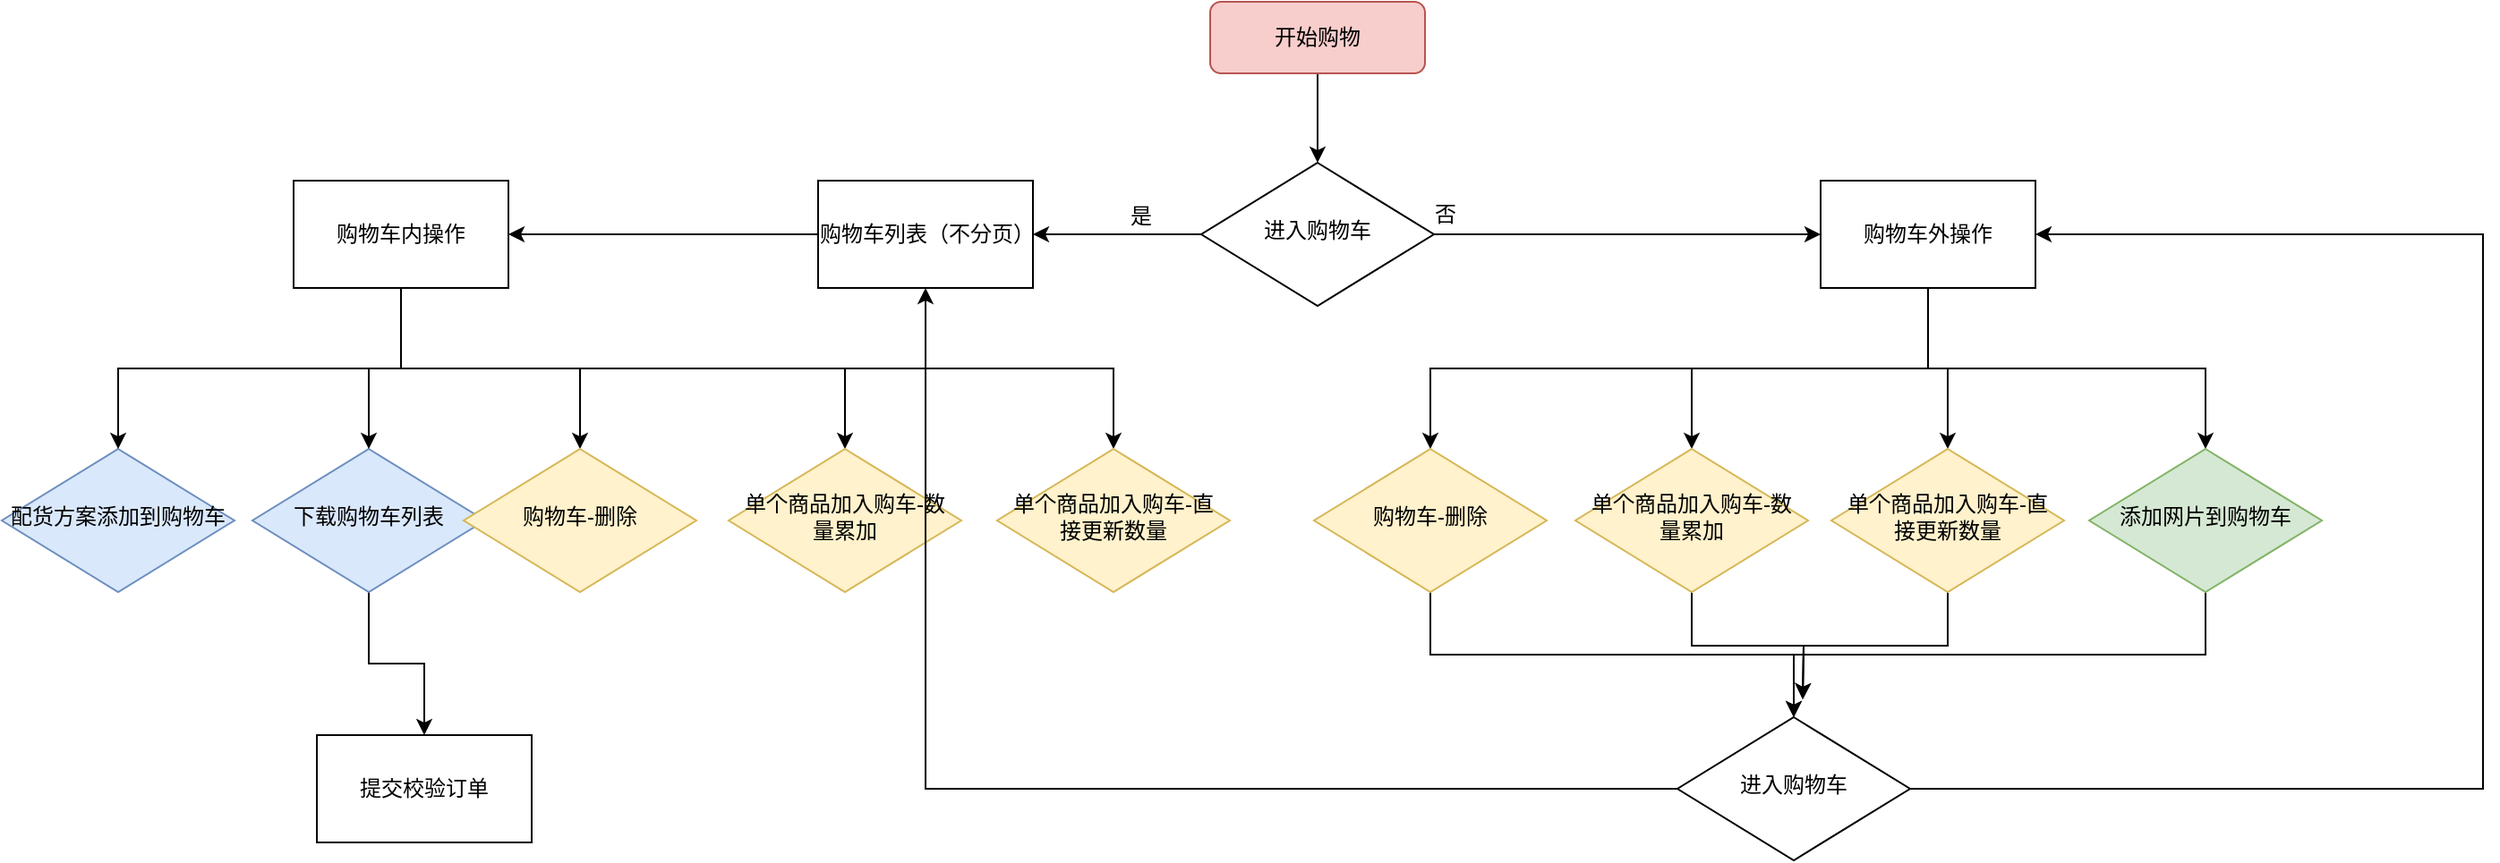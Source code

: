 <mxfile version="20.2.2" type="github">
  <diagram id="C5RBs43oDa-KdzZeNtuy" name="Page-1">
    <mxGraphModel dx="1237" dy="663" grid="1" gridSize="10" guides="1" tooltips="1" connect="1" arrows="1" fold="1" page="1" pageScale="1" pageWidth="1654" pageHeight="2336" math="0" shadow="0">
      <root>
        <mxCell id="WIyWlLk6GJQsqaUBKTNV-0" />
        <mxCell id="WIyWlLk6GJQsqaUBKTNV-1" parent="WIyWlLk6GJQsqaUBKTNV-0" />
        <mxCell id="IypeiPEMP3SEPU5gkSMs-21" style="edgeStyle=orthogonalEdgeStyle;rounded=0;orthogonalLoop=1;jettySize=auto;html=1;exitX=0.5;exitY=1;exitDx=0;exitDy=0;entryX=0.5;entryY=0;entryDx=0;entryDy=0;" edge="1" parent="WIyWlLk6GJQsqaUBKTNV-1" source="WIyWlLk6GJQsqaUBKTNV-3" target="WIyWlLk6GJQsqaUBKTNV-6">
          <mxGeometry relative="1" as="geometry" />
        </mxCell>
        <mxCell id="WIyWlLk6GJQsqaUBKTNV-3" value="开始购物" style="rounded=1;whiteSpace=wrap;html=1;fontSize=12;glass=0;strokeWidth=1;shadow=0;fillColor=#f8cecc;strokeColor=#b85450;" parent="WIyWlLk6GJQsqaUBKTNV-1" vertex="1">
          <mxGeometry x="875" y="140" width="120" height="40" as="geometry" />
        </mxCell>
        <mxCell id="IypeiPEMP3SEPU5gkSMs-22" style="edgeStyle=orthogonalEdgeStyle;rounded=0;orthogonalLoop=1;jettySize=auto;html=1;exitX=0;exitY=0.5;exitDx=0;exitDy=0;entryX=1;entryY=0.5;entryDx=0;entryDy=0;" edge="1" parent="WIyWlLk6GJQsqaUBKTNV-1" source="WIyWlLk6GJQsqaUBKTNV-6" target="IypeiPEMP3SEPU5gkSMs-19">
          <mxGeometry relative="1" as="geometry" />
        </mxCell>
        <mxCell id="IypeiPEMP3SEPU5gkSMs-23" style="edgeStyle=orthogonalEdgeStyle;rounded=0;orthogonalLoop=1;jettySize=auto;html=1;exitX=1;exitY=0.5;exitDx=0;exitDy=0;entryX=0;entryY=0.5;entryDx=0;entryDy=0;" edge="1" parent="WIyWlLk6GJQsqaUBKTNV-1" source="WIyWlLk6GJQsqaUBKTNV-6" target="IypeiPEMP3SEPU5gkSMs-20">
          <mxGeometry relative="1" as="geometry" />
        </mxCell>
        <mxCell id="WIyWlLk6GJQsqaUBKTNV-6" value="进入购物车" style="rhombus;whiteSpace=wrap;html=1;shadow=0;fontFamily=Helvetica;fontSize=12;align=center;strokeWidth=1;spacing=6;spacingTop=-4;" parent="WIyWlLk6GJQsqaUBKTNV-1" vertex="1">
          <mxGeometry x="870" y="230" width="130" height="80" as="geometry" />
        </mxCell>
        <mxCell id="IypeiPEMP3SEPU5gkSMs-11" value="配货方案添加到购物车" style="rhombus;whiteSpace=wrap;html=1;shadow=0;fontFamily=Helvetica;fontSize=12;align=center;strokeWidth=1;spacing=6;spacingTop=-4;fillColor=#dae8fc;strokeColor=#6c8ebf;" vertex="1" parent="WIyWlLk6GJQsqaUBKTNV-1">
          <mxGeometry x="200" y="390" width="130" height="80" as="geometry" />
        </mxCell>
        <mxCell id="IypeiPEMP3SEPU5gkSMs-70" style="edgeStyle=orthogonalEdgeStyle;rounded=0;orthogonalLoop=1;jettySize=auto;html=1;exitX=0.5;exitY=1;exitDx=0;exitDy=0;entryX=0.5;entryY=0;entryDx=0;entryDy=0;" edge="1" parent="WIyWlLk6GJQsqaUBKTNV-1" source="IypeiPEMP3SEPU5gkSMs-12" target="IypeiPEMP3SEPU5gkSMs-69">
          <mxGeometry relative="1" as="geometry" />
        </mxCell>
        <mxCell id="IypeiPEMP3SEPU5gkSMs-12" value="下载购物车列表" style="rhombus;whiteSpace=wrap;html=1;shadow=0;fontFamily=Helvetica;fontSize=12;align=center;strokeWidth=1;spacing=6;spacingTop=-4;fillColor=#dae8fc;strokeColor=#6c8ebf;" vertex="1" parent="WIyWlLk6GJQsqaUBKTNV-1">
          <mxGeometry x="340" y="390" width="130" height="80" as="geometry" />
        </mxCell>
        <mxCell id="IypeiPEMP3SEPU5gkSMs-28" style="edgeStyle=orthogonalEdgeStyle;rounded=0;orthogonalLoop=1;jettySize=auto;html=1;exitX=0;exitY=0.5;exitDx=0;exitDy=0;entryX=1;entryY=0.5;entryDx=0;entryDy=0;" edge="1" parent="WIyWlLk6GJQsqaUBKTNV-1" source="IypeiPEMP3SEPU5gkSMs-19" target="IypeiPEMP3SEPU5gkSMs-27">
          <mxGeometry relative="1" as="geometry" />
        </mxCell>
        <mxCell id="IypeiPEMP3SEPU5gkSMs-19" value="购物车列表（不分页）" style="rounded=0;whiteSpace=wrap;html=1;" vertex="1" parent="WIyWlLk6GJQsqaUBKTNV-1">
          <mxGeometry x="656" y="240" width="120" height="60" as="geometry" />
        </mxCell>
        <mxCell id="IypeiPEMP3SEPU5gkSMs-55" style="edgeStyle=orthogonalEdgeStyle;rounded=0;orthogonalLoop=1;jettySize=auto;html=1;exitX=0.5;exitY=1;exitDx=0;exitDy=0;entryX=0.5;entryY=0;entryDx=0;entryDy=0;" edge="1" parent="WIyWlLk6GJQsqaUBKTNV-1" source="IypeiPEMP3SEPU5gkSMs-20" target="IypeiPEMP3SEPU5gkSMs-26">
          <mxGeometry relative="1" as="geometry" />
        </mxCell>
        <mxCell id="IypeiPEMP3SEPU5gkSMs-56" style="edgeStyle=orthogonalEdgeStyle;rounded=0;orthogonalLoop=1;jettySize=auto;html=1;exitX=0.5;exitY=1;exitDx=0;exitDy=0;entryX=0.5;entryY=0;entryDx=0;entryDy=0;" edge="1" parent="WIyWlLk6GJQsqaUBKTNV-1" source="IypeiPEMP3SEPU5gkSMs-20" target="IypeiPEMP3SEPU5gkSMs-48">
          <mxGeometry relative="1" as="geometry" />
        </mxCell>
        <mxCell id="IypeiPEMP3SEPU5gkSMs-57" style="edgeStyle=orthogonalEdgeStyle;rounded=0;orthogonalLoop=1;jettySize=auto;html=1;exitX=0.5;exitY=1;exitDx=0;exitDy=0;entryX=0.5;entryY=0;entryDx=0;entryDy=0;" edge="1" parent="WIyWlLk6GJQsqaUBKTNV-1" source="IypeiPEMP3SEPU5gkSMs-20" target="IypeiPEMP3SEPU5gkSMs-47">
          <mxGeometry relative="1" as="geometry" />
        </mxCell>
        <mxCell id="IypeiPEMP3SEPU5gkSMs-58" style="edgeStyle=orthogonalEdgeStyle;rounded=0;orthogonalLoop=1;jettySize=auto;html=1;exitX=0.5;exitY=1;exitDx=0;exitDy=0;entryX=0.5;entryY=0;entryDx=0;entryDy=0;" edge="1" parent="WIyWlLk6GJQsqaUBKTNV-1" source="IypeiPEMP3SEPU5gkSMs-20" target="IypeiPEMP3SEPU5gkSMs-46">
          <mxGeometry relative="1" as="geometry" />
        </mxCell>
        <mxCell id="IypeiPEMP3SEPU5gkSMs-20" value="购物车外操作" style="rounded=0;whiteSpace=wrap;html=1;" vertex="1" parent="WIyWlLk6GJQsqaUBKTNV-1">
          <mxGeometry x="1216" y="240" width="120" height="60" as="geometry" />
        </mxCell>
        <mxCell id="IypeiPEMP3SEPU5gkSMs-24" value="是" style="text;html=1;align=center;verticalAlign=middle;resizable=0;points=[];autosize=1;strokeColor=none;fillColor=none;" vertex="1" parent="WIyWlLk6GJQsqaUBKTNV-1">
          <mxGeometry x="816" y="245" width="40" height="30" as="geometry" />
        </mxCell>
        <mxCell id="IypeiPEMP3SEPU5gkSMs-25" value="否" style="text;html=1;align=center;verticalAlign=middle;resizable=0;points=[];autosize=1;strokeColor=none;fillColor=none;" vertex="1" parent="WIyWlLk6GJQsqaUBKTNV-1">
          <mxGeometry x="986" y="244" width="40" height="30" as="geometry" />
        </mxCell>
        <mxCell id="IypeiPEMP3SEPU5gkSMs-63" style="edgeStyle=orthogonalEdgeStyle;rounded=0;orthogonalLoop=1;jettySize=auto;html=1;exitX=0.5;exitY=1;exitDx=0;exitDy=0;entryX=0.5;entryY=0;entryDx=0;entryDy=0;" edge="1" parent="WIyWlLk6GJQsqaUBKTNV-1" source="IypeiPEMP3SEPU5gkSMs-26" target="IypeiPEMP3SEPU5gkSMs-59">
          <mxGeometry relative="1" as="geometry" />
        </mxCell>
        <mxCell id="IypeiPEMP3SEPU5gkSMs-26" value="添加网片到购物车" style="rhombus;whiteSpace=wrap;html=1;shadow=0;fontFamily=Helvetica;fontSize=12;align=center;strokeWidth=1;spacing=6;spacingTop=-4;fillColor=#d5e8d4;strokeColor=#82b366;" vertex="1" parent="WIyWlLk6GJQsqaUBKTNV-1">
          <mxGeometry x="1366" y="390" width="130" height="80" as="geometry" />
        </mxCell>
        <mxCell id="IypeiPEMP3SEPU5gkSMs-49" style="edgeStyle=orthogonalEdgeStyle;rounded=0;orthogonalLoop=1;jettySize=auto;html=1;exitX=0.5;exitY=1;exitDx=0;exitDy=0;entryX=0.5;entryY=0;entryDx=0;entryDy=0;" edge="1" parent="WIyWlLk6GJQsqaUBKTNV-1" source="IypeiPEMP3SEPU5gkSMs-27" target="IypeiPEMP3SEPU5gkSMs-12">
          <mxGeometry relative="1" as="geometry" />
        </mxCell>
        <mxCell id="IypeiPEMP3SEPU5gkSMs-51" style="edgeStyle=orthogonalEdgeStyle;rounded=0;orthogonalLoop=1;jettySize=auto;html=1;exitX=0.5;exitY=1;exitDx=0;exitDy=0;entryX=0.5;entryY=0;entryDx=0;entryDy=0;" edge="1" parent="WIyWlLk6GJQsqaUBKTNV-1" source="IypeiPEMP3SEPU5gkSMs-27" target="IypeiPEMP3SEPU5gkSMs-37">
          <mxGeometry relative="1" as="geometry" />
        </mxCell>
        <mxCell id="IypeiPEMP3SEPU5gkSMs-52" style="edgeStyle=orthogonalEdgeStyle;rounded=0;orthogonalLoop=1;jettySize=auto;html=1;exitX=0.5;exitY=1;exitDx=0;exitDy=0;entryX=0.5;entryY=0;entryDx=0;entryDy=0;" edge="1" parent="WIyWlLk6GJQsqaUBKTNV-1" source="IypeiPEMP3SEPU5gkSMs-27" target="IypeiPEMP3SEPU5gkSMs-38">
          <mxGeometry relative="1" as="geometry" />
        </mxCell>
        <mxCell id="IypeiPEMP3SEPU5gkSMs-53" style="edgeStyle=orthogonalEdgeStyle;rounded=0;orthogonalLoop=1;jettySize=auto;html=1;exitX=0.5;exitY=1;exitDx=0;exitDy=0;entryX=0.5;entryY=0;entryDx=0;entryDy=0;" edge="1" parent="WIyWlLk6GJQsqaUBKTNV-1" source="IypeiPEMP3SEPU5gkSMs-27" target="IypeiPEMP3SEPU5gkSMs-39">
          <mxGeometry relative="1" as="geometry" />
        </mxCell>
        <mxCell id="IypeiPEMP3SEPU5gkSMs-54" style="edgeStyle=orthogonalEdgeStyle;rounded=0;orthogonalLoop=1;jettySize=auto;html=1;exitX=0.5;exitY=1;exitDx=0;exitDy=0;entryX=0.5;entryY=0;entryDx=0;entryDy=0;" edge="1" parent="WIyWlLk6GJQsqaUBKTNV-1" source="IypeiPEMP3SEPU5gkSMs-27" target="IypeiPEMP3SEPU5gkSMs-11">
          <mxGeometry relative="1" as="geometry" />
        </mxCell>
        <mxCell id="IypeiPEMP3SEPU5gkSMs-27" value="购物车内操作" style="rounded=0;whiteSpace=wrap;html=1;" vertex="1" parent="WIyWlLk6GJQsqaUBKTNV-1">
          <mxGeometry x="363" y="240" width="120" height="60" as="geometry" />
        </mxCell>
        <mxCell id="IypeiPEMP3SEPU5gkSMs-37" value="购物车-删除" style="rhombus;whiteSpace=wrap;html=1;shadow=0;fontFamily=Helvetica;fontSize=12;align=center;strokeWidth=1;spacing=6;spacingTop=-4;fillColor=#fff2cc;strokeColor=#d6b656;" vertex="1" parent="WIyWlLk6GJQsqaUBKTNV-1">
          <mxGeometry x="458" y="390" width="130" height="80" as="geometry" />
        </mxCell>
        <mxCell id="IypeiPEMP3SEPU5gkSMs-38" value="单个商品加入购车-数量累加" style="rhombus;whiteSpace=wrap;html=1;shadow=0;fontFamily=Helvetica;fontSize=12;align=center;strokeWidth=1;spacing=6;spacingTop=-4;fillColor=#fff2cc;strokeColor=#d6b656;" vertex="1" parent="WIyWlLk6GJQsqaUBKTNV-1">
          <mxGeometry x="606" y="390" width="130" height="80" as="geometry" />
        </mxCell>
        <mxCell id="IypeiPEMP3SEPU5gkSMs-39" value="单个商品加入购车-直接更新数量" style="rhombus;whiteSpace=wrap;html=1;shadow=0;fontFamily=Helvetica;fontSize=12;align=center;strokeWidth=1;spacing=6;spacingTop=-4;fillColor=#fff2cc;strokeColor=#d6b656;" vertex="1" parent="WIyWlLk6GJQsqaUBKTNV-1">
          <mxGeometry x="756" y="390" width="130" height="80" as="geometry" />
        </mxCell>
        <mxCell id="IypeiPEMP3SEPU5gkSMs-60" style="edgeStyle=orthogonalEdgeStyle;rounded=0;orthogonalLoop=1;jettySize=auto;html=1;exitX=0.5;exitY=1;exitDx=0;exitDy=0;entryX=0.5;entryY=0;entryDx=0;entryDy=0;" edge="1" parent="WIyWlLk6GJQsqaUBKTNV-1" source="IypeiPEMP3SEPU5gkSMs-46" target="IypeiPEMP3SEPU5gkSMs-59">
          <mxGeometry relative="1" as="geometry" />
        </mxCell>
        <mxCell id="IypeiPEMP3SEPU5gkSMs-46" value="购物车-删除" style="rhombus;whiteSpace=wrap;html=1;shadow=0;fontFamily=Helvetica;fontSize=12;align=center;strokeWidth=1;spacing=6;spacingTop=-4;fillColor=#fff2cc;strokeColor=#d6b656;" vertex="1" parent="WIyWlLk6GJQsqaUBKTNV-1">
          <mxGeometry x="933" y="390" width="130" height="80" as="geometry" />
        </mxCell>
        <mxCell id="IypeiPEMP3SEPU5gkSMs-61" style="edgeStyle=orthogonalEdgeStyle;rounded=0;orthogonalLoop=1;jettySize=auto;html=1;exitX=0.5;exitY=1;exitDx=0;exitDy=0;" edge="1" parent="WIyWlLk6GJQsqaUBKTNV-1" source="IypeiPEMP3SEPU5gkSMs-47">
          <mxGeometry relative="1" as="geometry">
            <mxPoint x="1206.0" y="530.0" as="targetPoint" />
          </mxGeometry>
        </mxCell>
        <mxCell id="IypeiPEMP3SEPU5gkSMs-47" value="单个商品加入购车-数量累加" style="rhombus;whiteSpace=wrap;html=1;shadow=0;fontFamily=Helvetica;fontSize=12;align=center;strokeWidth=1;spacing=6;spacingTop=-4;fillColor=#fff2cc;strokeColor=#d6b656;" vertex="1" parent="WIyWlLk6GJQsqaUBKTNV-1">
          <mxGeometry x="1079" y="390" width="130" height="80" as="geometry" />
        </mxCell>
        <mxCell id="IypeiPEMP3SEPU5gkSMs-62" style="edgeStyle=orthogonalEdgeStyle;rounded=0;orthogonalLoop=1;jettySize=auto;html=1;exitX=0.5;exitY=1;exitDx=0;exitDy=0;" edge="1" parent="WIyWlLk6GJQsqaUBKTNV-1" source="IypeiPEMP3SEPU5gkSMs-48">
          <mxGeometry relative="1" as="geometry">
            <mxPoint x="1206.0" y="530.0" as="targetPoint" />
          </mxGeometry>
        </mxCell>
        <mxCell id="IypeiPEMP3SEPU5gkSMs-48" value="单个商品加入购车-直接更新数量" style="rhombus;whiteSpace=wrap;html=1;shadow=0;fontFamily=Helvetica;fontSize=12;align=center;strokeWidth=1;spacing=6;spacingTop=-4;fillColor=#fff2cc;strokeColor=#d6b656;" vertex="1" parent="WIyWlLk6GJQsqaUBKTNV-1">
          <mxGeometry x="1222" y="390" width="130" height="80" as="geometry" />
        </mxCell>
        <mxCell id="IypeiPEMP3SEPU5gkSMs-64" style="edgeStyle=orthogonalEdgeStyle;rounded=0;orthogonalLoop=1;jettySize=auto;html=1;exitX=1;exitY=0.5;exitDx=0;exitDy=0;entryX=1;entryY=0.5;entryDx=0;entryDy=0;" edge="1" parent="WIyWlLk6GJQsqaUBKTNV-1" source="IypeiPEMP3SEPU5gkSMs-59" target="IypeiPEMP3SEPU5gkSMs-20">
          <mxGeometry relative="1" as="geometry">
            <Array as="points">
              <mxPoint x="1586" y="580" />
              <mxPoint x="1586" y="270" />
            </Array>
          </mxGeometry>
        </mxCell>
        <mxCell id="IypeiPEMP3SEPU5gkSMs-66" style="edgeStyle=orthogonalEdgeStyle;rounded=0;orthogonalLoop=1;jettySize=auto;html=1;exitX=0;exitY=0.5;exitDx=0;exitDy=0;entryX=0.5;entryY=1;entryDx=0;entryDy=0;" edge="1" parent="WIyWlLk6GJQsqaUBKTNV-1" source="IypeiPEMP3SEPU5gkSMs-59" target="IypeiPEMP3SEPU5gkSMs-19">
          <mxGeometry relative="1" as="geometry" />
        </mxCell>
        <mxCell id="IypeiPEMP3SEPU5gkSMs-59" value="进入购物车" style="rhombus;whiteSpace=wrap;html=1;shadow=0;fontFamily=Helvetica;fontSize=12;align=center;strokeWidth=1;spacing=6;spacingTop=-4;" vertex="1" parent="WIyWlLk6GJQsqaUBKTNV-1">
          <mxGeometry x="1136" y="540" width="130" height="80" as="geometry" />
        </mxCell>
        <mxCell id="IypeiPEMP3SEPU5gkSMs-69" value="提交校验订单" style="rounded=0;whiteSpace=wrap;html=1;" vertex="1" parent="WIyWlLk6GJQsqaUBKTNV-1">
          <mxGeometry x="376" y="550" width="120" height="60" as="geometry" />
        </mxCell>
      </root>
    </mxGraphModel>
  </diagram>
</mxfile>

